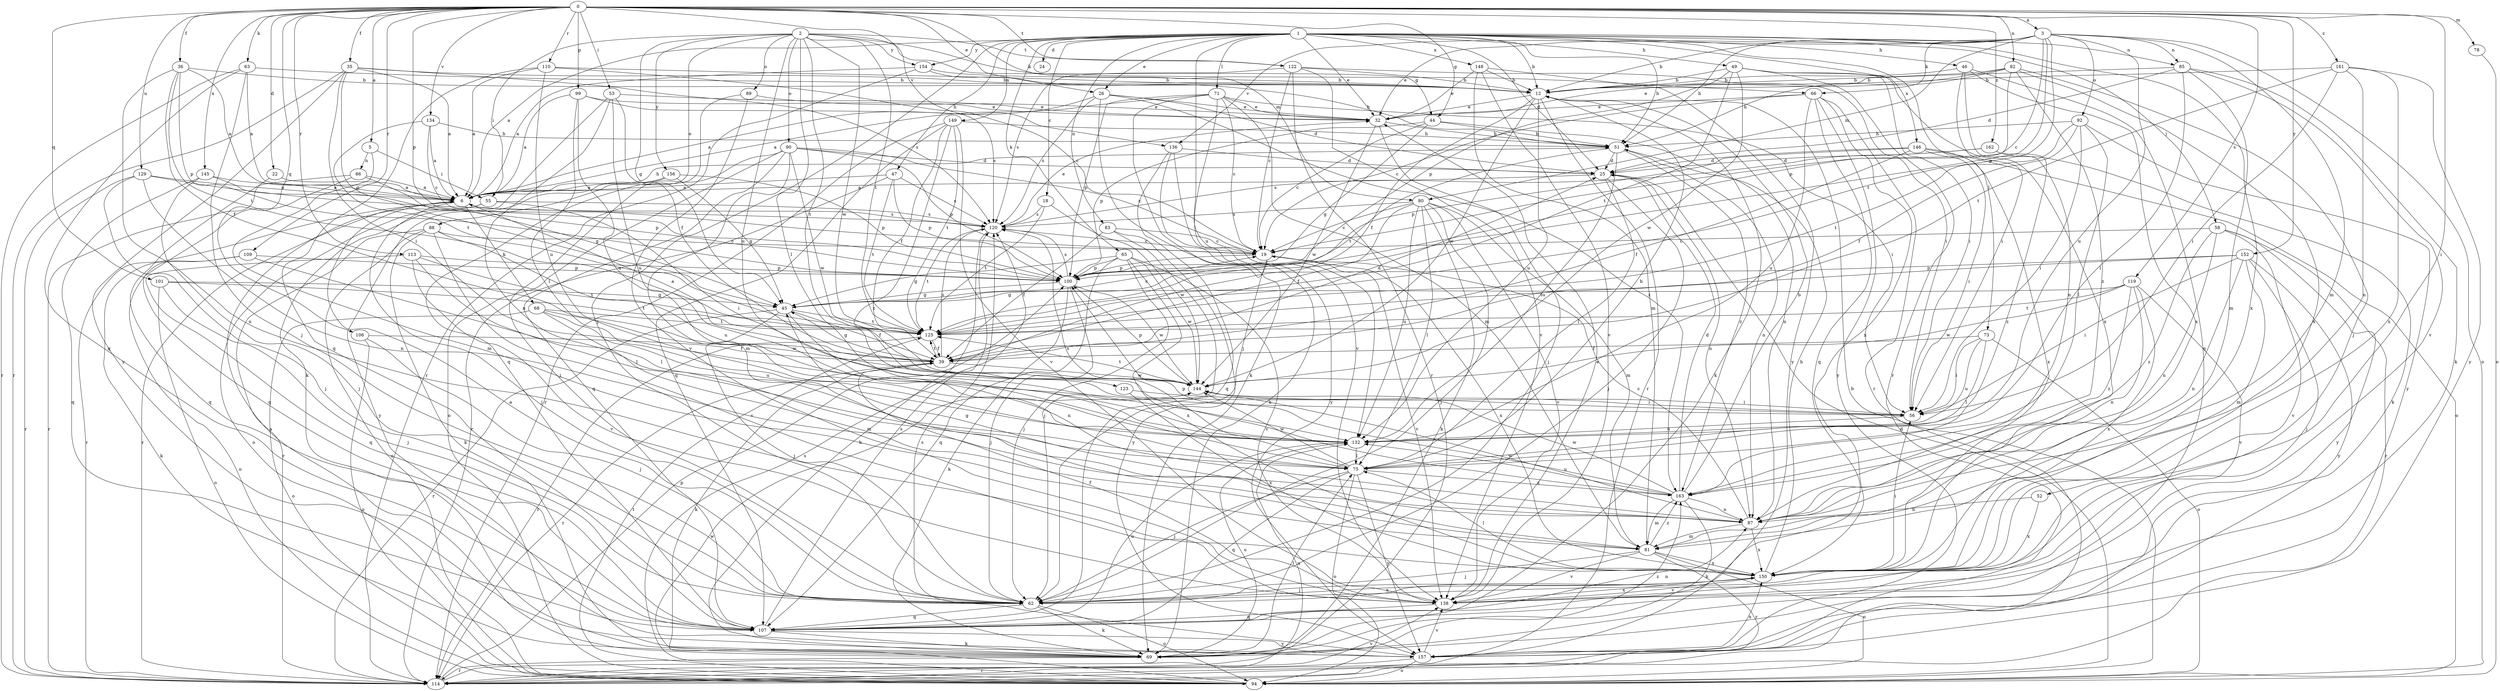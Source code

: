 strict digraph  {
0;
1;
2;
3;
5;
6;
12;
18;
19;
22;
24;
25;
26;
32;
35;
36;
39;
44;
45;
46;
47;
49;
51;
52;
53;
55;
56;
58;
62;
63;
65;
66;
68;
69;
71;
73;
75;
78;
80;
81;
82;
83;
85;
86;
87;
88;
89;
90;
92;
94;
99;
100;
101;
106;
107;
109;
110;
113;
114;
119;
120;
122;
123;
125;
129;
132;
134;
136;
138;
144;
145;
146;
148;
149;
150;
152;
154;
156;
157;
161;
162;
163;
0 -> 3  [label=a];
0 -> 5  [label=a];
0 -> 22  [label=d];
0 -> 26  [label=e];
0 -> 35  [label=f];
0 -> 36  [label=f];
0 -> 44  [label=g];
0 -> 52  [label=i];
0 -> 53  [label=i];
0 -> 63  [label=k];
0 -> 78  [label=m];
0 -> 80  [label=m];
0 -> 82  [label=n];
0 -> 99  [label=p];
0 -> 100  [label=p];
0 -> 101  [label=q];
0 -> 106  [label=q];
0 -> 109  [label=r];
0 -> 110  [label=r];
0 -> 113  [label=r];
0 -> 119  [label=s];
0 -> 122  [label=t];
0 -> 129  [label=u];
0 -> 134  [label=v];
0 -> 136  [label=v];
0 -> 145  [label=x];
0 -> 152  [label=y];
0 -> 161  [label=z];
0 -> 162  [label=z];
1 -> 6  [label=a];
1 -> 12  [label=b];
1 -> 18  [label=c];
1 -> 24  [label=d];
1 -> 25  [label=d];
1 -> 26  [label=e];
1 -> 32  [label=e];
1 -> 46  [label=h];
1 -> 47  [label=h];
1 -> 49  [label=h];
1 -> 51  [label=h];
1 -> 58  [label=j];
1 -> 62  [label=j];
1 -> 65  [label=k];
1 -> 71  [label=l];
1 -> 73  [label=l];
1 -> 83  [label=n];
1 -> 85  [label=n];
1 -> 132  [label=u];
1 -> 146  [label=x];
1 -> 148  [label=x];
1 -> 149  [label=x];
1 -> 150  [label=x];
1 -> 154  [label=y];
2 -> 44  [label=g];
2 -> 45  [label=g];
2 -> 55  [label=i];
2 -> 66  [label=k];
2 -> 75  [label=l];
2 -> 88  [label=o];
2 -> 89  [label=o];
2 -> 90  [label=o];
2 -> 122  [label=t];
2 -> 123  [label=t];
2 -> 125  [label=t];
2 -> 132  [label=u];
2 -> 144  [label=w];
2 -> 154  [label=y];
2 -> 156  [label=y];
3 -> 12  [label=b];
3 -> 19  [label=c];
3 -> 32  [label=e];
3 -> 51  [label=h];
3 -> 66  [label=k];
3 -> 80  [label=m];
3 -> 81  [label=m];
3 -> 85  [label=n];
3 -> 92  [label=o];
3 -> 94  [label=o];
3 -> 100  [label=p];
3 -> 125  [label=t];
3 -> 132  [label=u];
3 -> 136  [label=v];
5 -> 55  [label=i];
5 -> 81  [label=m];
5 -> 86  [label=n];
6 -> 51  [label=h];
6 -> 62  [label=j];
6 -> 68  [label=k];
6 -> 114  [label=r];
6 -> 120  [label=s];
12 -> 32  [label=e];
12 -> 39  [label=f];
12 -> 69  [label=k];
12 -> 114  [label=r];
12 -> 132  [label=u];
12 -> 144  [label=w];
18 -> 120  [label=s];
18 -> 125  [label=t];
18 -> 144  [label=w];
19 -> 100  [label=p];
19 -> 138  [label=v];
19 -> 150  [label=x];
22 -> 6  [label=a];
22 -> 107  [label=q];
25 -> 6  [label=a];
25 -> 62  [label=j];
25 -> 75  [label=l];
25 -> 87  [label=n];
26 -> 6  [label=a];
26 -> 25  [label=d];
26 -> 32  [label=e];
26 -> 69  [label=k];
26 -> 120  [label=s];
26 -> 163  [label=z];
32 -> 51  [label=h];
32 -> 62  [label=j];
32 -> 144  [label=w];
35 -> 6  [label=a];
35 -> 12  [label=b];
35 -> 45  [label=g];
35 -> 56  [label=i];
35 -> 114  [label=r];
35 -> 120  [label=s];
35 -> 157  [label=y];
36 -> 6  [label=a];
36 -> 12  [label=b];
36 -> 39  [label=f];
36 -> 100  [label=p];
36 -> 125  [label=t];
36 -> 150  [label=x];
39 -> 6  [label=a];
39 -> 25  [label=d];
39 -> 45  [label=g];
39 -> 69  [label=k];
39 -> 114  [label=r];
39 -> 120  [label=s];
39 -> 125  [label=t];
39 -> 144  [label=w];
44 -> 19  [label=c];
44 -> 45  [label=g];
44 -> 51  [label=h];
44 -> 87  [label=n];
44 -> 100  [label=p];
45 -> 19  [label=c];
45 -> 39  [label=f];
45 -> 62  [label=j];
45 -> 87  [label=n];
45 -> 114  [label=r];
45 -> 125  [label=t];
46 -> 12  [label=b];
46 -> 56  [label=i];
46 -> 87  [label=n];
46 -> 107  [label=q];
46 -> 150  [label=x];
47 -> 6  [label=a];
47 -> 100  [label=p];
47 -> 114  [label=r];
47 -> 120  [label=s];
47 -> 125  [label=t];
49 -> 12  [label=b];
49 -> 56  [label=i];
49 -> 100  [label=p];
49 -> 114  [label=r];
49 -> 125  [label=t];
49 -> 144  [label=w];
49 -> 150  [label=x];
51 -> 25  [label=d];
51 -> 87  [label=n];
51 -> 125  [label=t];
51 -> 132  [label=u];
51 -> 163  [label=z];
52 -> 87  [label=n];
52 -> 150  [label=x];
53 -> 32  [label=e];
53 -> 39  [label=f];
53 -> 69  [label=k];
53 -> 87  [label=n];
53 -> 132  [label=u];
55 -> 56  [label=i];
55 -> 94  [label=o];
55 -> 114  [label=r];
55 -> 120  [label=s];
56 -> 132  [label=u];
58 -> 19  [label=c];
58 -> 87  [label=n];
58 -> 114  [label=r];
58 -> 138  [label=v];
58 -> 157  [label=y];
58 -> 163  [label=z];
62 -> 6  [label=a];
62 -> 69  [label=k];
62 -> 94  [label=o];
62 -> 107  [label=q];
62 -> 150  [label=x];
63 -> 6  [label=a];
63 -> 12  [label=b];
63 -> 62  [label=j];
63 -> 107  [label=q];
63 -> 114  [label=r];
65 -> 45  [label=g];
65 -> 62  [label=j];
65 -> 100  [label=p];
65 -> 107  [label=q];
65 -> 138  [label=v];
65 -> 144  [label=w];
65 -> 150  [label=x];
66 -> 19  [label=c];
66 -> 32  [label=e];
66 -> 107  [label=q];
66 -> 114  [label=r];
66 -> 132  [label=u];
66 -> 150  [label=x];
66 -> 157  [label=y];
68 -> 81  [label=m];
68 -> 94  [label=o];
68 -> 125  [label=t];
68 -> 132  [label=u];
68 -> 144  [label=w];
69 -> 6  [label=a];
69 -> 75  [label=l];
69 -> 114  [label=r];
69 -> 132  [label=u];
69 -> 163  [label=z];
71 -> 6  [label=a];
71 -> 19  [label=c];
71 -> 32  [label=e];
71 -> 56  [label=i];
71 -> 62  [label=j];
71 -> 81  [label=m];
71 -> 100  [label=p];
71 -> 138  [label=v];
73 -> 39  [label=f];
73 -> 56  [label=i];
73 -> 75  [label=l];
73 -> 94  [label=o];
73 -> 132  [label=u];
75 -> 12  [label=b];
75 -> 62  [label=j];
75 -> 94  [label=o];
75 -> 107  [label=q];
75 -> 120  [label=s];
75 -> 144  [label=w];
75 -> 157  [label=y];
75 -> 163  [label=z];
78 -> 94  [label=o];
80 -> 19  [label=c];
80 -> 39  [label=f];
80 -> 62  [label=j];
80 -> 69  [label=k];
80 -> 75  [label=l];
80 -> 81  [label=m];
80 -> 120  [label=s];
80 -> 132  [label=u];
80 -> 138  [label=v];
81 -> 62  [label=j];
81 -> 94  [label=o];
81 -> 114  [label=r];
81 -> 138  [label=v];
81 -> 150  [label=x];
81 -> 163  [label=z];
82 -> 12  [label=b];
82 -> 32  [label=e];
82 -> 51  [label=h];
82 -> 62  [label=j];
82 -> 100  [label=p];
82 -> 150  [label=x];
82 -> 163  [label=z];
83 -> 19  [label=c];
83 -> 39  [label=f];
83 -> 62  [label=j];
83 -> 157  [label=y];
85 -> 12  [label=b];
85 -> 25  [label=d];
85 -> 69  [label=k];
85 -> 75  [label=l];
85 -> 81  [label=m];
85 -> 138  [label=v];
86 -> 6  [label=a];
86 -> 45  [label=g];
86 -> 107  [label=q];
86 -> 114  [label=r];
87 -> 19  [label=c];
87 -> 45  [label=g];
87 -> 81  [label=m];
87 -> 144  [label=w];
87 -> 150  [label=x];
88 -> 19  [label=c];
88 -> 69  [label=k];
88 -> 94  [label=o];
88 -> 114  [label=r];
88 -> 132  [label=u];
88 -> 138  [label=v];
89 -> 32  [label=e];
89 -> 107  [label=q];
89 -> 138  [label=v];
90 -> 19  [label=c];
90 -> 25  [label=d];
90 -> 62  [label=j];
90 -> 81  [label=m];
90 -> 94  [label=o];
90 -> 100  [label=p];
90 -> 107  [label=q];
90 -> 144  [label=w];
92 -> 39  [label=f];
92 -> 51  [label=h];
92 -> 56  [label=i];
92 -> 75  [label=l];
92 -> 125  [label=t];
92 -> 157  [label=y];
94 -> 12  [label=b];
94 -> 25  [label=d];
94 -> 120  [label=s];
94 -> 125  [label=t];
94 -> 144  [label=w];
99 -> 6  [label=a];
99 -> 32  [label=e];
99 -> 75  [label=l];
99 -> 120  [label=s];
99 -> 132  [label=u];
100 -> 45  [label=g];
100 -> 62  [label=j];
100 -> 69  [label=k];
100 -> 120  [label=s];
100 -> 144  [label=w];
101 -> 45  [label=g];
101 -> 62  [label=j];
101 -> 94  [label=o];
101 -> 125  [label=t];
106 -> 39  [label=f];
106 -> 62  [label=j];
106 -> 94  [label=o];
107 -> 69  [label=k];
107 -> 87  [label=n];
107 -> 120  [label=s];
107 -> 132  [label=u];
107 -> 157  [label=y];
109 -> 69  [label=k];
109 -> 75  [label=l];
109 -> 94  [label=o];
109 -> 100  [label=p];
110 -> 6  [label=a];
110 -> 12  [label=b];
110 -> 19  [label=c];
110 -> 107  [label=q];
110 -> 132  [label=u];
113 -> 75  [label=l];
113 -> 100  [label=p];
113 -> 107  [label=q];
113 -> 125  [label=t];
113 -> 138  [label=v];
114 -> 100  [label=p];
114 -> 132  [label=u];
114 -> 138  [label=v];
119 -> 45  [label=g];
119 -> 87  [label=n];
119 -> 125  [label=t];
119 -> 138  [label=v];
119 -> 144  [label=w];
119 -> 150  [label=x];
119 -> 163  [label=z];
120 -> 19  [label=c];
120 -> 32  [label=e];
120 -> 69  [label=k];
120 -> 125  [label=t];
122 -> 12  [label=b];
122 -> 19  [label=c];
122 -> 56  [label=i];
122 -> 114  [label=r];
122 -> 120  [label=s];
122 -> 138  [label=v];
123 -> 56  [label=i];
123 -> 150  [label=x];
125 -> 39  [label=f];
125 -> 114  [label=r];
129 -> 6  [label=a];
129 -> 62  [label=j];
129 -> 87  [label=n];
129 -> 114  [label=r];
129 -> 120  [label=s];
132 -> 75  [label=l];
134 -> 6  [label=a];
134 -> 19  [label=c];
134 -> 51  [label=h];
134 -> 125  [label=t];
136 -> 25  [label=d];
136 -> 69  [label=k];
136 -> 107  [label=q];
136 -> 157  [label=y];
138 -> 32  [label=e];
138 -> 39  [label=f];
138 -> 107  [label=q];
138 -> 150  [label=x];
144 -> 56  [label=i];
144 -> 100  [label=p];
144 -> 125  [label=t];
145 -> 6  [label=a];
145 -> 62  [label=j];
145 -> 100  [label=p];
145 -> 107  [label=q];
146 -> 25  [label=d];
146 -> 39  [label=f];
146 -> 56  [label=i];
146 -> 94  [label=o];
146 -> 100  [label=p];
146 -> 150  [label=x];
148 -> 12  [label=b];
148 -> 32  [label=e];
148 -> 81  [label=m];
148 -> 138  [label=v];
148 -> 157  [label=y];
149 -> 39  [label=f];
149 -> 51  [label=h];
149 -> 107  [label=q];
149 -> 114  [label=r];
149 -> 125  [label=t];
149 -> 138  [label=v];
149 -> 163  [label=z];
150 -> 51  [label=h];
150 -> 56  [label=i];
150 -> 62  [label=j];
150 -> 75  [label=l];
150 -> 138  [label=v];
152 -> 56  [label=i];
152 -> 62  [label=j];
152 -> 81  [label=m];
152 -> 87  [label=n];
152 -> 100  [label=p];
152 -> 125  [label=t];
152 -> 157  [label=y];
154 -> 6  [label=a];
154 -> 12  [label=b];
154 -> 51  [label=h];
154 -> 114  [label=r];
156 -> 6  [label=a];
156 -> 45  [label=g];
156 -> 100  [label=p];
156 -> 157  [label=y];
157 -> 94  [label=o];
157 -> 114  [label=r];
157 -> 120  [label=s];
157 -> 138  [label=v];
157 -> 150  [label=x];
161 -> 12  [label=b];
161 -> 56  [label=i];
161 -> 87  [label=n];
161 -> 125  [label=t];
161 -> 150  [label=x];
161 -> 157  [label=y];
162 -> 25  [label=d];
162 -> 69  [label=k];
162 -> 120  [label=s];
162 -> 163  [label=z];
163 -> 12  [label=b];
163 -> 25  [label=d];
163 -> 69  [label=k];
163 -> 81  [label=m];
163 -> 87  [label=n];
163 -> 100  [label=p];
163 -> 132  [label=u];
163 -> 144  [label=w];
}
